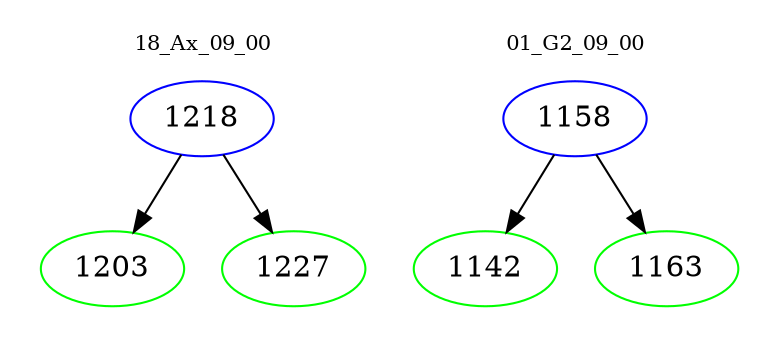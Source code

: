 digraph{
subgraph cluster_0 {
color = white
label = "18_Ax_09_00";
fontsize=10;
T0_1218 [label="1218", color="blue"]
T0_1218 -> T0_1203 [color="black"]
T0_1203 [label="1203", color="green"]
T0_1218 -> T0_1227 [color="black"]
T0_1227 [label="1227", color="green"]
}
subgraph cluster_1 {
color = white
label = "01_G2_09_00";
fontsize=10;
T1_1158 [label="1158", color="blue"]
T1_1158 -> T1_1142 [color="black"]
T1_1142 [label="1142", color="green"]
T1_1158 -> T1_1163 [color="black"]
T1_1163 [label="1163", color="green"]
}
}
